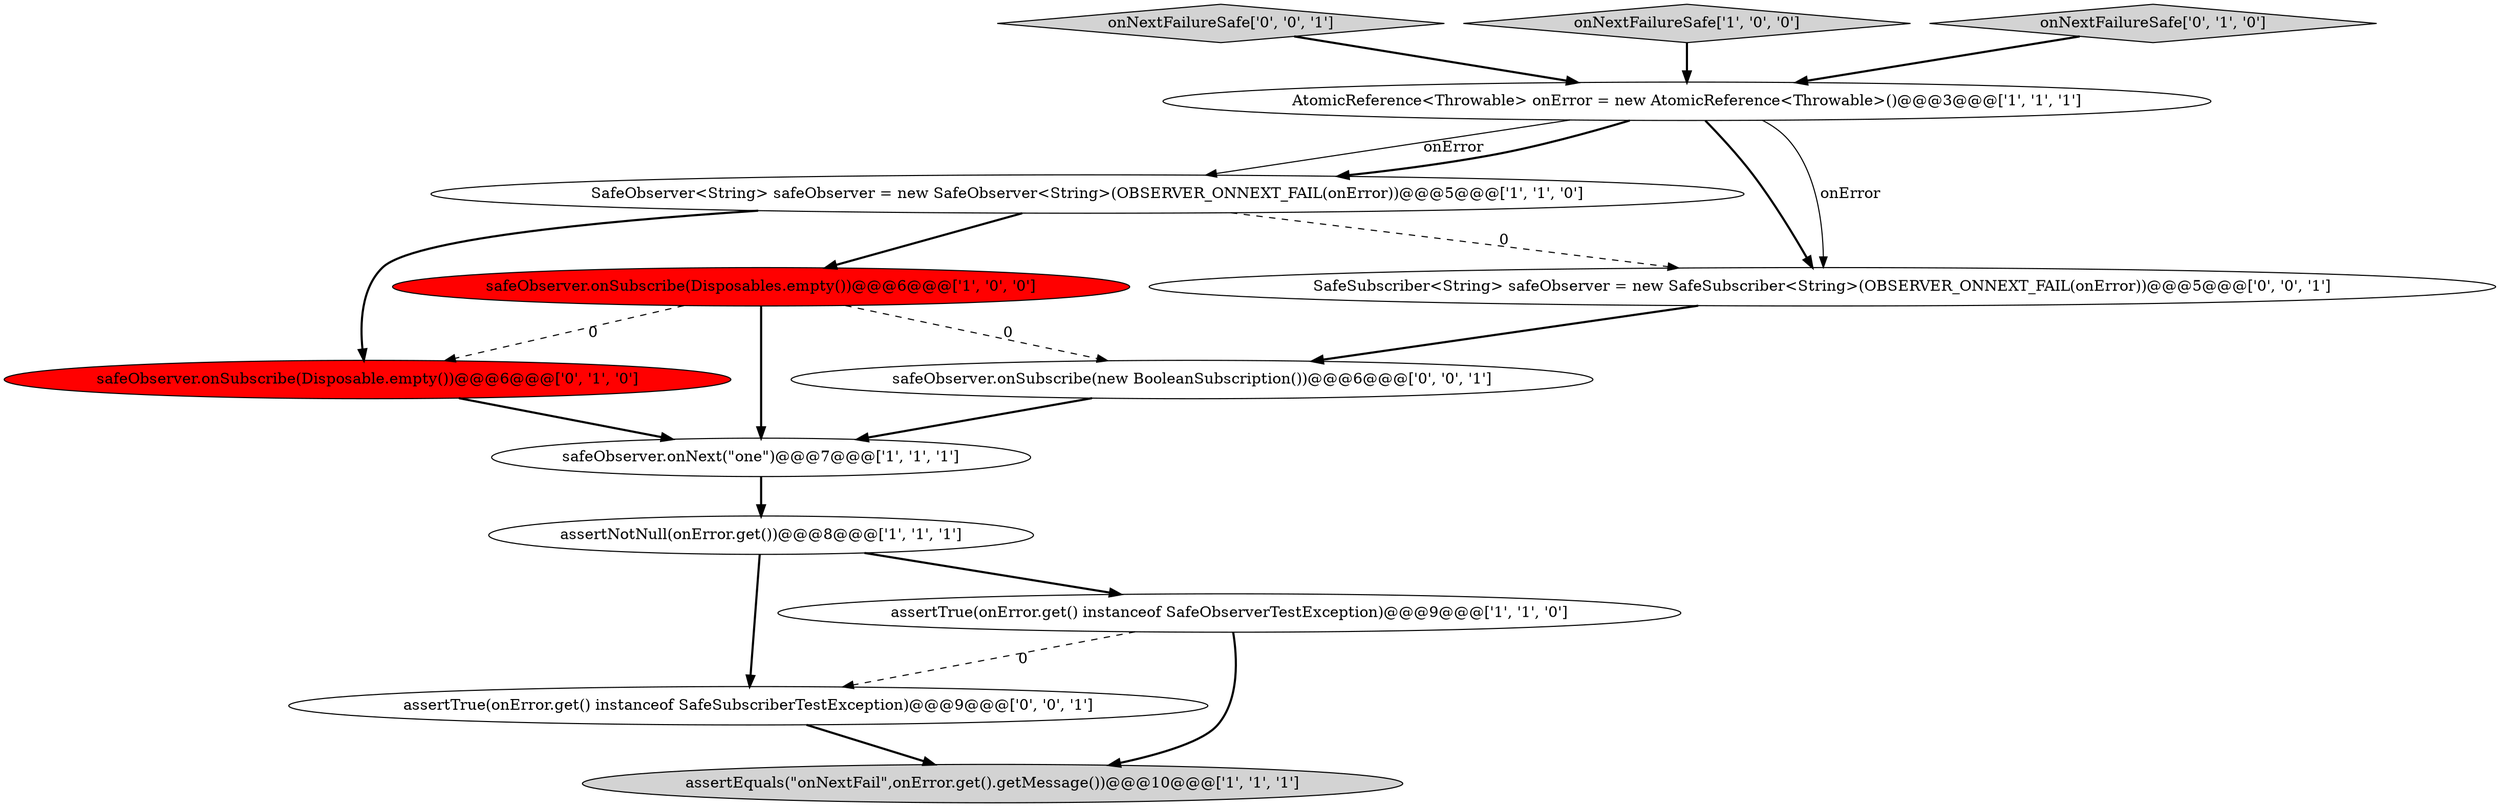 digraph {
1 [style = filled, label = "AtomicReference<Throwable> onError = new AtomicReference<Throwable>()@@@3@@@['1', '1', '1']", fillcolor = white, shape = ellipse image = "AAA0AAABBB1BBB"];
12 [style = filled, label = "assertTrue(onError.get() instanceof SafeSubscriberTestException)@@@9@@@['0', '0', '1']", fillcolor = white, shape = ellipse image = "AAA0AAABBB3BBB"];
0 [style = filled, label = "safeObserver.onNext(\"one\")@@@7@@@['1', '1', '1']", fillcolor = white, shape = ellipse image = "AAA0AAABBB1BBB"];
4 [style = filled, label = "assertEquals(\"onNextFail\",onError.get().getMessage())@@@10@@@['1', '1', '1']", fillcolor = lightgray, shape = ellipse image = "AAA0AAABBB1BBB"];
13 [style = filled, label = "onNextFailureSafe['0', '0', '1']", fillcolor = lightgray, shape = diamond image = "AAA0AAABBB3BBB"];
6 [style = filled, label = "SafeObserver<String> safeObserver = new SafeObserver<String>(OBSERVER_ONNEXT_FAIL(onError))@@@5@@@['1', '1', '0']", fillcolor = white, shape = ellipse image = "AAA0AAABBB1BBB"];
8 [style = filled, label = "safeObserver.onSubscribe(Disposable.empty())@@@6@@@['0', '1', '0']", fillcolor = red, shape = ellipse image = "AAA1AAABBB2BBB"];
10 [style = filled, label = "SafeSubscriber<String> safeObserver = new SafeSubscriber<String>(OBSERVER_ONNEXT_FAIL(onError))@@@5@@@['0', '0', '1']", fillcolor = white, shape = ellipse image = "AAA0AAABBB3BBB"];
7 [style = filled, label = "onNextFailureSafe['1', '0', '0']", fillcolor = lightgray, shape = diamond image = "AAA0AAABBB1BBB"];
11 [style = filled, label = "safeObserver.onSubscribe(new BooleanSubscription())@@@6@@@['0', '0', '1']", fillcolor = white, shape = ellipse image = "AAA0AAABBB3BBB"];
5 [style = filled, label = "safeObserver.onSubscribe(Disposables.empty())@@@6@@@['1', '0', '0']", fillcolor = red, shape = ellipse image = "AAA1AAABBB1BBB"];
3 [style = filled, label = "assertNotNull(onError.get())@@@8@@@['1', '1', '1']", fillcolor = white, shape = ellipse image = "AAA0AAABBB1BBB"];
2 [style = filled, label = "assertTrue(onError.get() instanceof SafeObserverTestException)@@@9@@@['1', '1', '0']", fillcolor = white, shape = ellipse image = "AAA0AAABBB1BBB"];
9 [style = filled, label = "onNextFailureSafe['0', '1', '0']", fillcolor = lightgray, shape = diamond image = "AAA0AAABBB2BBB"];
0->3 [style = bold, label=""];
7->1 [style = bold, label=""];
1->10 [style = solid, label="onError"];
1->6 [style = solid, label="onError"];
3->12 [style = bold, label=""];
2->4 [style = bold, label=""];
13->1 [style = bold, label=""];
6->10 [style = dashed, label="0"];
8->0 [style = bold, label=""];
2->12 [style = dashed, label="0"];
6->5 [style = bold, label=""];
11->0 [style = bold, label=""];
1->6 [style = bold, label=""];
3->2 [style = bold, label=""];
5->0 [style = bold, label=""];
12->4 [style = bold, label=""];
5->11 [style = dashed, label="0"];
6->8 [style = bold, label=""];
5->8 [style = dashed, label="0"];
9->1 [style = bold, label=""];
1->10 [style = bold, label=""];
10->11 [style = bold, label=""];
}

